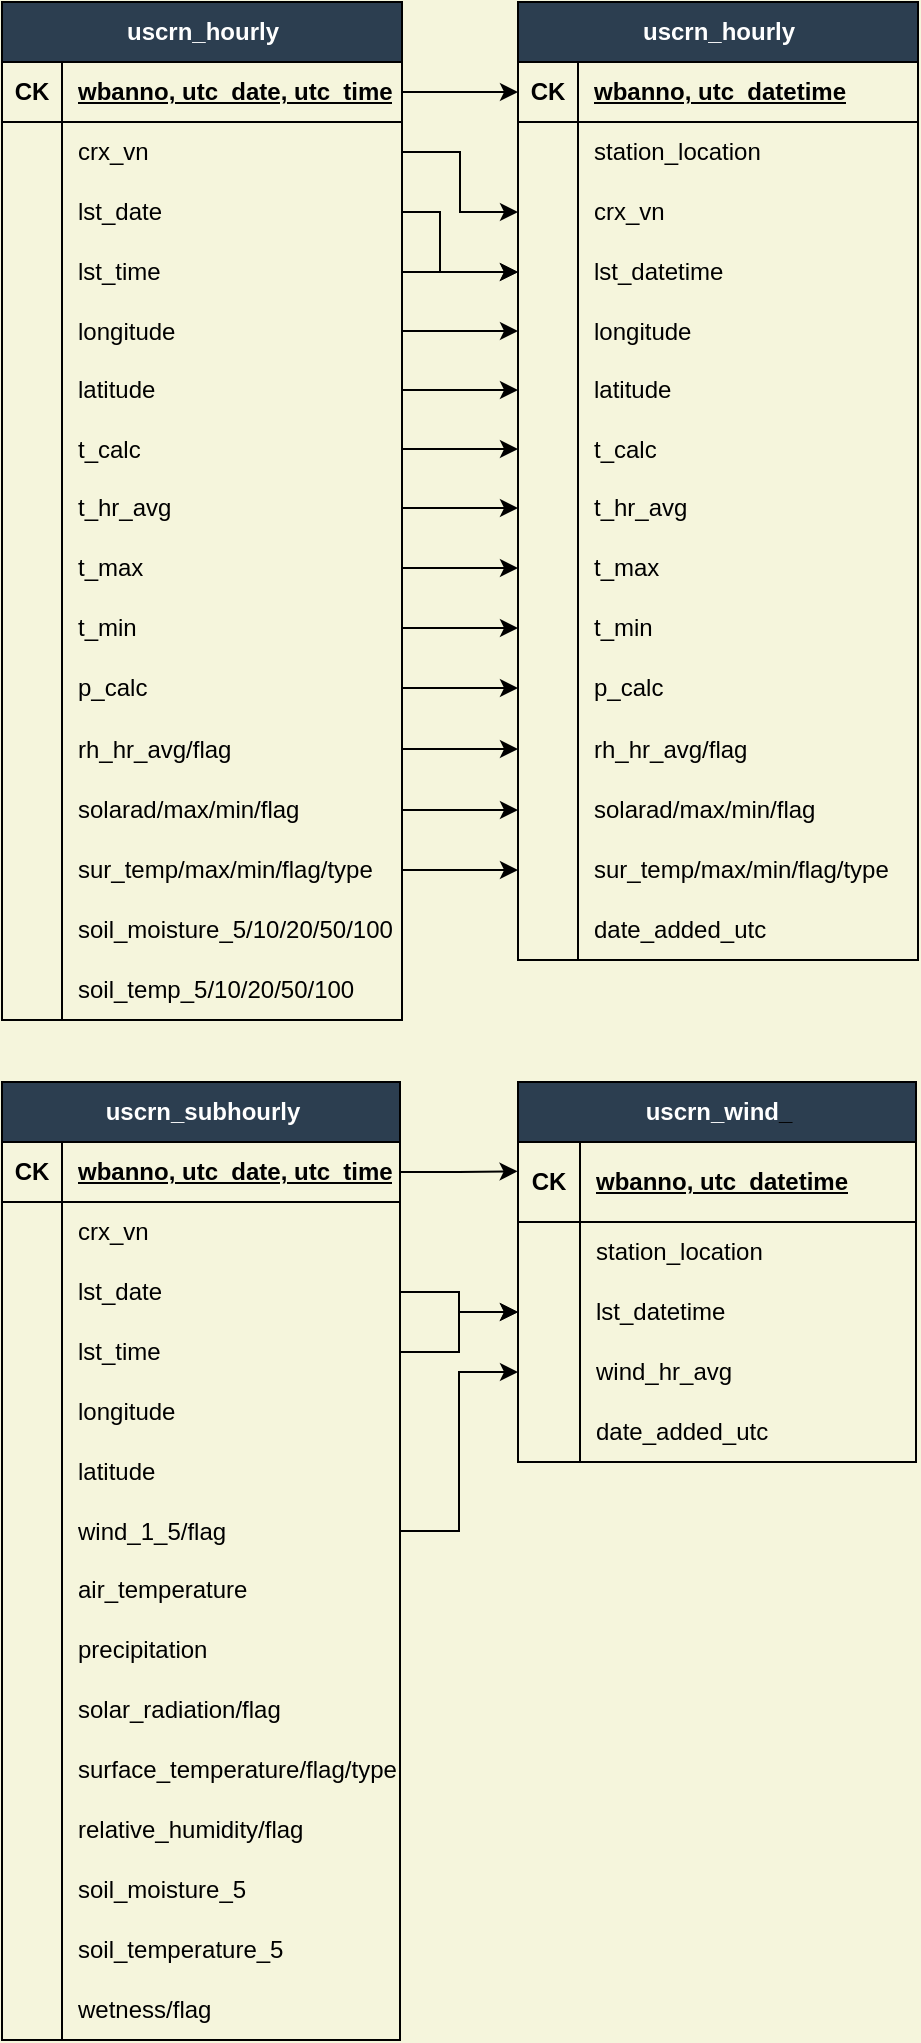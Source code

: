 <mxfile version="21.0.2" type="device"><diagram id="R2lEEEUBdFMjLlhIrx00" name="Page-1"><mxGraphModel dx="1128" dy="701" grid="1" gridSize="10" guides="1" tooltips="1" connect="1" arrows="1" fold="1" page="1" pageScale="1" pageWidth="1100" pageHeight="850" background="#f5f5dc" math="0" shadow="0" extFonts="Permanent Marker^https://fonts.googleapis.com/css?family=Permanent+Marker"><root><mxCell id="0"/><mxCell id="1" parent="0"/><mxCell id="__kaHYQm96mx7JJjUAg0-2" value="&lt;font color=&quot;#FFFFFF&quot;&gt;uscrn_hourly &lt;/font&gt;" style="shape=table;startSize=30;container=1;collapsible=1;childLayout=tableLayout;fixedRows=1;rowLines=0;fontStyle=1;align=center;resizeLast=1;html=1;fillColor=#2c3e50;" vertex="1" parent="1"><mxGeometry x="101" width="200.0" height="509.0" as="geometry"><mxRectangle x="101" width="120" height="30" as="alternateBounds"/></mxGeometry></mxCell><mxCell id="__kaHYQm96mx7JJjUAg0-3" value="" style="shape=tableRow;horizontal=0;startSize=0;swimlaneHead=0;swimlaneBody=0;fillColor=none;collapsible=0;dropTarget=0;points=[[0,0.5],[1,0.5]];portConstraint=eastwest;top=0;left=0;right=0;bottom=1;" vertex="1" parent="__kaHYQm96mx7JJjUAg0-2"><mxGeometry y="30" width="200.0" height="30" as="geometry"/></mxCell><mxCell id="__kaHYQm96mx7JJjUAg0-4" value="CK" style="shape=partialRectangle;connectable=0;fillColor=none;top=0;left=0;bottom=0;right=0;fontStyle=1;overflow=hidden;whiteSpace=wrap;html=1;" vertex="1" parent="__kaHYQm96mx7JJjUAg0-3"><mxGeometry width="30" height="30" as="geometry"><mxRectangle width="30" height="30" as="alternateBounds"/></mxGeometry></mxCell><mxCell id="__kaHYQm96mx7JJjUAg0-5" value="wbanno, utc_date, utc_time" style="shape=partialRectangle;connectable=0;fillColor=none;top=0;left=0;bottom=0;right=0;align=left;spacingLeft=6;fontStyle=5;overflow=hidden;whiteSpace=wrap;html=1;" vertex="1" parent="__kaHYQm96mx7JJjUAg0-3"><mxGeometry x="30" width="170.0" height="30" as="geometry"><mxRectangle width="170.0" height="30" as="alternateBounds"/></mxGeometry></mxCell><mxCell id="__kaHYQm96mx7JJjUAg0-21" style="shape=tableRow;horizontal=0;startSize=0;swimlaneHead=0;swimlaneBody=0;fillColor=none;collapsible=0;dropTarget=0;points=[[0,0.5],[1,0.5]];portConstraint=eastwest;top=0;left=0;right=0;bottom=0;" vertex="1" parent="__kaHYQm96mx7JJjUAg0-2"><mxGeometry y="60" width="200.0" height="30" as="geometry"/></mxCell><mxCell id="__kaHYQm96mx7JJjUAg0-22" value="" style="shape=partialRectangle;connectable=0;fillColor=none;top=0;left=0;bottom=0;right=0;editable=1;overflow=hidden;whiteSpace=wrap;html=1;" vertex="1" parent="__kaHYQm96mx7JJjUAg0-21"><mxGeometry width="30" height="30" as="geometry"><mxRectangle width="30" height="30" as="alternateBounds"/></mxGeometry></mxCell><mxCell id="__kaHYQm96mx7JJjUAg0-23" value="crx_vn" style="shape=partialRectangle;connectable=0;fillColor=none;top=0;left=0;bottom=0;right=0;align=left;spacingLeft=6;overflow=hidden;whiteSpace=wrap;html=1;" vertex="1" parent="__kaHYQm96mx7JJjUAg0-21"><mxGeometry x="30" width="170.0" height="30" as="geometry"><mxRectangle width="170.0" height="30" as="alternateBounds"/></mxGeometry></mxCell><mxCell id="__kaHYQm96mx7JJjUAg0-24" style="shape=tableRow;horizontal=0;startSize=0;swimlaneHead=0;swimlaneBody=0;fillColor=none;collapsible=0;dropTarget=0;points=[[0,0.5],[1,0.5]];portConstraint=eastwest;top=0;left=0;right=0;bottom=0;" vertex="1" parent="__kaHYQm96mx7JJjUAg0-2"><mxGeometry y="90" width="200.0" height="30" as="geometry"/></mxCell><mxCell id="__kaHYQm96mx7JJjUAg0-25" style="shape=partialRectangle;connectable=0;fillColor=none;top=0;left=0;bottom=0;right=0;editable=1;overflow=hidden;whiteSpace=wrap;html=1;" vertex="1" parent="__kaHYQm96mx7JJjUAg0-24"><mxGeometry width="30" height="30" as="geometry"><mxRectangle width="30" height="30" as="alternateBounds"/></mxGeometry></mxCell><mxCell id="__kaHYQm96mx7JJjUAg0-26" value="lst_date" style="shape=partialRectangle;connectable=0;fillColor=none;top=0;left=0;bottom=0;right=0;align=left;spacingLeft=6;overflow=hidden;whiteSpace=wrap;html=1;" vertex="1" parent="__kaHYQm96mx7JJjUAg0-24"><mxGeometry x="30" width="170.0" height="30" as="geometry"><mxRectangle width="170.0" height="30" as="alternateBounds"/></mxGeometry></mxCell><mxCell id="__kaHYQm96mx7JJjUAg0-27" style="shape=tableRow;horizontal=0;startSize=0;swimlaneHead=0;swimlaneBody=0;fillColor=none;collapsible=0;dropTarget=0;points=[[0,0.5],[1,0.5]];portConstraint=eastwest;top=0;left=0;right=0;bottom=0;" vertex="1" parent="__kaHYQm96mx7JJjUAg0-2"><mxGeometry y="120" width="200.0" height="30" as="geometry"/></mxCell><mxCell id="__kaHYQm96mx7JJjUAg0-28" value="" style="shape=partialRectangle;connectable=0;fillColor=none;top=0;left=0;bottom=0;right=0;editable=1;overflow=hidden;whiteSpace=wrap;html=1;" vertex="1" parent="__kaHYQm96mx7JJjUAg0-27"><mxGeometry width="30" height="30" as="geometry"><mxRectangle width="30" height="30" as="alternateBounds"/></mxGeometry></mxCell><mxCell id="__kaHYQm96mx7JJjUAg0-29" value="lst_time" style="shape=partialRectangle;connectable=0;fillColor=none;top=0;left=0;bottom=0;right=0;align=left;spacingLeft=6;overflow=hidden;whiteSpace=wrap;html=1;" vertex="1" parent="__kaHYQm96mx7JJjUAg0-27"><mxGeometry x="30" width="170.0" height="30" as="geometry"><mxRectangle width="170.0" height="30" as="alternateBounds"/></mxGeometry></mxCell><mxCell id="__kaHYQm96mx7JJjUAg0-30" style="shape=tableRow;horizontal=0;startSize=0;swimlaneHead=0;swimlaneBody=0;fillColor=none;collapsible=0;dropTarget=0;points=[[0,0.5],[1,0.5]];portConstraint=eastwest;top=0;left=0;right=0;bottom=0;" vertex="1" parent="__kaHYQm96mx7JJjUAg0-2"><mxGeometry y="150" width="200.0" height="29" as="geometry"/></mxCell><mxCell id="__kaHYQm96mx7JJjUAg0-31" style="shape=partialRectangle;connectable=0;fillColor=none;top=0;left=0;bottom=0;right=0;editable=1;overflow=hidden;whiteSpace=wrap;html=1;" vertex="1" parent="__kaHYQm96mx7JJjUAg0-30"><mxGeometry width="30" height="29" as="geometry"><mxRectangle width="30" height="29" as="alternateBounds"/></mxGeometry></mxCell><mxCell id="__kaHYQm96mx7JJjUAg0-32" value="&lt;div&gt;longitude&lt;/div&gt;" style="shape=partialRectangle;connectable=0;fillColor=none;top=0;left=0;bottom=0;right=0;align=left;spacingLeft=6;overflow=hidden;whiteSpace=wrap;html=1;" vertex="1" parent="__kaHYQm96mx7JJjUAg0-30"><mxGeometry x="30" width="170.0" height="29" as="geometry"><mxRectangle width="170.0" height="29" as="alternateBounds"/></mxGeometry></mxCell><mxCell id="__kaHYQm96mx7JJjUAg0-33" style="shape=tableRow;horizontal=0;startSize=0;swimlaneHead=0;swimlaneBody=0;fillColor=none;collapsible=0;dropTarget=0;points=[[0,0.5],[1,0.5]];portConstraint=eastwest;top=0;left=0;right=0;bottom=0;" vertex="1" parent="__kaHYQm96mx7JJjUAg0-2"><mxGeometry y="179" width="200.0" height="30" as="geometry"/></mxCell><mxCell id="__kaHYQm96mx7JJjUAg0-34" style="shape=partialRectangle;connectable=0;fillColor=none;top=0;left=0;bottom=0;right=0;editable=1;overflow=hidden;whiteSpace=wrap;html=1;" vertex="1" parent="__kaHYQm96mx7JJjUAg0-33"><mxGeometry width="30" height="30" as="geometry"><mxRectangle width="30" height="30" as="alternateBounds"/></mxGeometry></mxCell><mxCell id="__kaHYQm96mx7JJjUAg0-35" value="latitude" style="shape=partialRectangle;connectable=0;fillColor=none;top=0;left=0;bottom=0;right=0;align=left;spacingLeft=6;overflow=hidden;whiteSpace=wrap;html=1;" vertex="1" parent="__kaHYQm96mx7JJjUAg0-33"><mxGeometry x="30" width="170.0" height="30" as="geometry"><mxRectangle width="170.0" height="30" as="alternateBounds"/></mxGeometry></mxCell><mxCell id="__kaHYQm96mx7JJjUAg0-36" style="shape=tableRow;horizontal=0;startSize=0;swimlaneHead=0;swimlaneBody=0;fillColor=none;collapsible=0;dropTarget=0;points=[[0,0.5],[1,0.5]];portConstraint=eastwest;top=0;left=0;right=0;bottom=0;" vertex="1" parent="__kaHYQm96mx7JJjUAg0-2"><mxGeometry y="209" width="200.0" height="29" as="geometry"/></mxCell><mxCell id="__kaHYQm96mx7JJjUAg0-37" style="shape=partialRectangle;connectable=0;fillColor=none;top=0;left=0;bottom=0;right=0;editable=1;overflow=hidden;whiteSpace=wrap;html=1;" vertex="1" parent="__kaHYQm96mx7JJjUAg0-36"><mxGeometry width="30" height="29" as="geometry"><mxRectangle width="30" height="29" as="alternateBounds"/></mxGeometry></mxCell><mxCell id="__kaHYQm96mx7JJjUAg0-38" value="t_calc" style="shape=partialRectangle;connectable=0;fillColor=none;top=0;left=0;bottom=0;right=0;align=left;spacingLeft=6;overflow=hidden;whiteSpace=wrap;html=1;" vertex="1" parent="__kaHYQm96mx7JJjUAg0-36"><mxGeometry x="30" width="170.0" height="29" as="geometry"><mxRectangle width="170.0" height="29" as="alternateBounds"/></mxGeometry></mxCell><mxCell id="__kaHYQm96mx7JJjUAg0-39" style="shape=tableRow;horizontal=0;startSize=0;swimlaneHead=0;swimlaneBody=0;fillColor=none;collapsible=0;dropTarget=0;points=[[0,0.5],[1,0.5]];portConstraint=eastwest;top=0;left=0;right=0;bottom=0;" vertex="1" parent="__kaHYQm96mx7JJjUAg0-2"><mxGeometry y="238" width="200.0" height="30" as="geometry"/></mxCell><mxCell id="__kaHYQm96mx7JJjUAg0-40" style="shape=partialRectangle;connectable=0;fillColor=none;top=0;left=0;bottom=0;right=0;editable=1;overflow=hidden;whiteSpace=wrap;html=1;" vertex="1" parent="__kaHYQm96mx7JJjUAg0-39"><mxGeometry width="30" height="30" as="geometry"><mxRectangle width="30" height="30" as="alternateBounds"/></mxGeometry></mxCell><mxCell id="__kaHYQm96mx7JJjUAg0-41" value="t_hr_avg" style="shape=partialRectangle;connectable=0;fillColor=none;top=0;left=0;bottom=0;right=0;align=left;spacingLeft=6;overflow=hidden;whiteSpace=wrap;html=1;" vertex="1" parent="__kaHYQm96mx7JJjUAg0-39"><mxGeometry x="30" width="170.0" height="30" as="geometry"><mxRectangle width="170.0" height="30" as="alternateBounds"/></mxGeometry></mxCell><mxCell id="__kaHYQm96mx7JJjUAg0-42" style="shape=tableRow;horizontal=0;startSize=0;swimlaneHead=0;swimlaneBody=0;fillColor=none;collapsible=0;dropTarget=0;points=[[0,0.5],[1,0.5]];portConstraint=eastwest;top=0;left=0;right=0;bottom=0;" vertex="1" parent="__kaHYQm96mx7JJjUAg0-2"><mxGeometry y="268" width="200.0" height="30" as="geometry"/></mxCell><mxCell id="__kaHYQm96mx7JJjUAg0-43" style="shape=partialRectangle;connectable=0;fillColor=none;top=0;left=0;bottom=0;right=0;editable=1;overflow=hidden;whiteSpace=wrap;html=1;" vertex="1" parent="__kaHYQm96mx7JJjUAg0-42"><mxGeometry width="30" height="30" as="geometry"><mxRectangle width="30" height="30" as="alternateBounds"/></mxGeometry></mxCell><mxCell id="__kaHYQm96mx7JJjUAg0-44" value="t_max" style="shape=partialRectangle;connectable=0;fillColor=none;top=0;left=0;bottom=0;right=0;align=left;spacingLeft=6;overflow=hidden;whiteSpace=wrap;html=1;" vertex="1" parent="__kaHYQm96mx7JJjUAg0-42"><mxGeometry x="30" width="170.0" height="30" as="geometry"><mxRectangle width="170.0" height="30" as="alternateBounds"/></mxGeometry></mxCell><mxCell id="__kaHYQm96mx7JJjUAg0-45" style="shape=tableRow;horizontal=0;startSize=0;swimlaneHead=0;swimlaneBody=0;fillColor=none;collapsible=0;dropTarget=0;points=[[0,0.5],[1,0.5]];portConstraint=eastwest;top=0;left=0;right=0;bottom=0;" vertex="1" parent="__kaHYQm96mx7JJjUAg0-2"><mxGeometry y="298" width="200.0" height="30" as="geometry"/></mxCell><mxCell id="__kaHYQm96mx7JJjUAg0-46" style="shape=partialRectangle;connectable=0;fillColor=none;top=0;left=0;bottom=0;right=0;editable=1;overflow=hidden;whiteSpace=wrap;html=1;" vertex="1" parent="__kaHYQm96mx7JJjUAg0-45"><mxGeometry width="30" height="30" as="geometry"><mxRectangle width="30" height="30" as="alternateBounds"/></mxGeometry></mxCell><mxCell id="__kaHYQm96mx7JJjUAg0-47" value="t_min" style="shape=partialRectangle;connectable=0;fillColor=none;top=0;left=0;bottom=0;right=0;align=left;spacingLeft=6;overflow=hidden;whiteSpace=wrap;html=1;" vertex="1" parent="__kaHYQm96mx7JJjUAg0-45"><mxGeometry x="30" width="170.0" height="30" as="geometry"><mxRectangle width="170.0" height="30" as="alternateBounds"/></mxGeometry></mxCell><mxCell id="__kaHYQm96mx7JJjUAg0-48" style="shape=tableRow;horizontal=0;startSize=0;swimlaneHead=0;swimlaneBody=0;fillColor=none;collapsible=0;dropTarget=0;points=[[0,0.5],[1,0.5]];portConstraint=eastwest;top=0;left=0;right=0;bottom=0;" vertex="1" parent="__kaHYQm96mx7JJjUAg0-2"><mxGeometry y="328" width="200.0" height="30" as="geometry"/></mxCell><mxCell id="__kaHYQm96mx7JJjUAg0-49" style="shape=partialRectangle;connectable=0;fillColor=none;top=0;left=0;bottom=0;right=0;editable=1;overflow=hidden;whiteSpace=wrap;html=1;" vertex="1" parent="__kaHYQm96mx7JJjUAg0-48"><mxGeometry width="30" height="30" as="geometry"><mxRectangle width="30" height="30" as="alternateBounds"/></mxGeometry></mxCell><mxCell id="__kaHYQm96mx7JJjUAg0-50" value="p_calc" style="shape=partialRectangle;connectable=0;fillColor=none;top=0;left=0;bottom=0;right=0;align=left;spacingLeft=6;overflow=hidden;whiteSpace=wrap;html=1;" vertex="1" parent="__kaHYQm96mx7JJjUAg0-48"><mxGeometry x="30" width="170.0" height="30" as="geometry"><mxRectangle width="170.0" height="30" as="alternateBounds"/></mxGeometry></mxCell><mxCell id="__kaHYQm96mx7JJjUAg0-87" style="shape=tableRow;horizontal=0;startSize=0;swimlaneHead=0;swimlaneBody=0;fillColor=none;collapsible=0;dropTarget=0;points=[[0,0.5],[1,0.5]];portConstraint=eastwest;top=0;left=0;right=0;bottom=0;" vertex="1" parent="__kaHYQm96mx7JJjUAg0-2"><mxGeometry y="358" width="200.0" height="31" as="geometry"/></mxCell><mxCell id="__kaHYQm96mx7JJjUAg0-88" style="shape=partialRectangle;connectable=0;fillColor=none;top=0;left=0;bottom=0;right=0;editable=1;overflow=hidden;whiteSpace=wrap;html=1;" vertex="1" parent="__kaHYQm96mx7JJjUAg0-87"><mxGeometry width="30" height="31" as="geometry"><mxRectangle width="30" height="31" as="alternateBounds"/></mxGeometry></mxCell><mxCell id="__kaHYQm96mx7JJjUAg0-89" value="rh_hr_avg/flag" style="shape=partialRectangle;connectable=0;fillColor=none;top=0;left=0;bottom=0;right=0;align=left;spacingLeft=6;overflow=hidden;whiteSpace=wrap;html=1;" vertex="1" parent="__kaHYQm96mx7JJjUAg0-87"><mxGeometry x="30" width="170.0" height="31" as="geometry"><mxRectangle width="170.0" height="31" as="alternateBounds"/></mxGeometry></mxCell><mxCell id="__kaHYQm96mx7JJjUAg0-51" style="shape=tableRow;horizontal=0;startSize=0;swimlaneHead=0;swimlaneBody=0;fillColor=none;collapsible=0;dropTarget=0;points=[[0,0.5],[1,0.5]];portConstraint=eastwest;top=0;left=0;right=0;bottom=0;" vertex="1" parent="__kaHYQm96mx7JJjUAg0-2"><mxGeometry y="389" width="200.0" height="30" as="geometry"/></mxCell><mxCell id="__kaHYQm96mx7JJjUAg0-52" style="shape=partialRectangle;connectable=0;fillColor=none;top=0;left=0;bottom=0;right=0;editable=1;overflow=hidden;whiteSpace=wrap;html=1;" vertex="1" parent="__kaHYQm96mx7JJjUAg0-51"><mxGeometry width="30" height="30" as="geometry"><mxRectangle width="30" height="30" as="alternateBounds"/></mxGeometry></mxCell><mxCell id="__kaHYQm96mx7JJjUAg0-53" value="solarad/max/min/flag" style="shape=partialRectangle;connectable=0;fillColor=none;top=0;left=0;bottom=0;right=0;align=left;spacingLeft=6;overflow=hidden;whiteSpace=wrap;html=1;" vertex="1" parent="__kaHYQm96mx7JJjUAg0-51"><mxGeometry x="30" width="170.0" height="30" as="geometry"><mxRectangle width="170.0" height="30" as="alternateBounds"/></mxGeometry></mxCell><mxCell id="__kaHYQm96mx7JJjUAg0-75" style="shape=tableRow;horizontal=0;startSize=0;swimlaneHead=0;swimlaneBody=0;fillColor=none;collapsible=0;dropTarget=0;points=[[0,0.5],[1,0.5]];portConstraint=eastwest;top=0;left=0;right=0;bottom=0;" vertex="1" parent="__kaHYQm96mx7JJjUAg0-2"><mxGeometry y="419" width="200.0" height="30" as="geometry"/></mxCell><mxCell id="__kaHYQm96mx7JJjUAg0-76" style="shape=partialRectangle;connectable=0;fillColor=none;top=0;left=0;bottom=0;right=0;editable=1;overflow=hidden;whiteSpace=wrap;html=1;" vertex="1" parent="__kaHYQm96mx7JJjUAg0-75"><mxGeometry width="30" height="30" as="geometry"><mxRectangle width="30" height="30" as="alternateBounds"/></mxGeometry></mxCell><mxCell id="__kaHYQm96mx7JJjUAg0-77" value="sur_temp/max/min/flag/type" style="shape=partialRectangle;connectable=0;fillColor=none;top=0;left=0;bottom=0;right=0;align=left;spacingLeft=6;overflow=hidden;whiteSpace=wrap;html=1;" vertex="1" parent="__kaHYQm96mx7JJjUAg0-75"><mxGeometry x="30" width="170.0" height="30" as="geometry"><mxRectangle width="170.0" height="30" as="alternateBounds"/></mxGeometry></mxCell><mxCell id="__kaHYQm96mx7JJjUAg0-69" style="shape=tableRow;horizontal=0;startSize=0;swimlaneHead=0;swimlaneBody=0;fillColor=none;collapsible=0;dropTarget=0;points=[[0,0.5],[1,0.5]];portConstraint=eastwest;top=0;left=0;right=0;bottom=0;" vertex="1" parent="__kaHYQm96mx7JJjUAg0-2"><mxGeometry y="449" width="200.0" height="30" as="geometry"/></mxCell><mxCell id="__kaHYQm96mx7JJjUAg0-70" style="shape=partialRectangle;connectable=0;fillColor=none;top=0;left=0;bottom=0;right=0;editable=1;overflow=hidden;whiteSpace=wrap;html=1;" vertex="1" parent="__kaHYQm96mx7JJjUAg0-69"><mxGeometry width="30" height="30" as="geometry"><mxRectangle width="30" height="30" as="alternateBounds"/></mxGeometry></mxCell><mxCell id="__kaHYQm96mx7JJjUAg0-71" value="soil_moisture_5/10/20/50/100" style="shape=partialRectangle;connectable=0;fillColor=none;top=0;left=0;bottom=0;right=0;align=left;spacingLeft=6;overflow=hidden;whiteSpace=wrap;html=1;" vertex="1" parent="__kaHYQm96mx7JJjUAg0-69"><mxGeometry x="30" width="170.0" height="30" as="geometry"><mxRectangle width="170.0" height="30" as="alternateBounds"/></mxGeometry></mxCell><mxCell id="__kaHYQm96mx7JJjUAg0-60" style="shape=tableRow;horizontal=0;startSize=0;swimlaneHead=0;swimlaneBody=0;fillColor=none;collapsible=0;dropTarget=0;points=[[0,0.5],[1,0.5]];portConstraint=eastwest;top=0;left=0;right=0;bottom=0;" vertex="1" parent="__kaHYQm96mx7JJjUAg0-2"><mxGeometry y="479" width="200.0" height="30" as="geometry"/></mxCell><mxCell id="__kaHYQm96mx7JJjUAg0-61" style="shape=partialRectangle;connectable=0;fillColor=none;top=0;left=0;bottom=0;right=0;editable=1;overflow=hidden;whiteSpace=wrap;html=1;" vertex="1" parent="__kaHYQm96mx7JJjUAg0-60"><mxGeometry width="30" height="30" as="geometry"><mxRectangle width="30" height="30" as="alternateBounds"/></mxGeometry></mxCell><mxCell id="__kaHYQm96mx7JJjUAg0-62" value="soil_temp_5/10/20/50/100" style="shape=partialRectangle;connectable=0;fillColor=none;top=0;left=0;bottom=0;right=0;align=left;spacingLeft=6;overflow=hidden;whiteSpace=wrap;html=1;" vertex="1" parent="__kaHYQm96mx7JJjUAg0-60"><mxGeometry x="30" width="170.0" height="30" as="geometry"><mxRectangle width="170.0" height="30" as="alternateBounds"/></mxGeometry></mxCell><mxCell id="__kaHYQm96mx7JJjUAg0-91" value="&lt;font color=&quot;#FFFFFF&quot;&gt;uscrn_subhourly&lt;/font&gt; " style="shape=table;startSize=30;container=1;collapsible=1;childLayout=tableLayout;fixedRows=1;rowLines=0;fontStyle=1;align=center;resizeLast=1;html=1;fillColor=#2c3e50;" vertex="1" parent="1"><mxGeometry x="101" y="540" width="199.0" height="479.0" as="geometry"/></mxCell><mxCell id="__kaHYQm96mx7JJjUAg0-92" value="" style="shape=tableRow;horizontal=0;startSize=0;swimlaneHead=0;swimlaneBody=0;fillColor=none;collapsible=0;dropTarget=0;points=[[0,0.5],[1,0.5]];portConstraint=eastwest;top=0;left=0;right=0;bottom=1;" vertex="1" parent="__kaHYQm96mx7JJjUAg0-91"><mxGeometry y="30" width="199.0" height="30" as="geometry"/></mxCell><mxCell id="__kaHYQm96mx7JJjUAg0-93" value="CK" style="shape=partialRectangle;connectable=0;fillColor=none;top=0;left=0;bottom=0;right=0;fontStyle=1;overflow=hidden;whiteSpace=wrap;html=1;" vertex="1" parent="__kaHYQm96mx7JJjUAg0-92"><mxGeometry width="30" height="30" as="geometry"><mxRectangle width="30" height="30" as="alternateBounds"/></mxGeometry></mxCell><mxCell id="__kaHYQm96mx7JJjUAg0-94" value="wbanno, utc_date, utc_time" style="shape=partialRectangle;connectable=0;fillColor=none;top=0;left=0;bottom=0;right=0;align=left;spacingLeft=6;fontStyle=5;overflow=hidden;whiteSpace=wrap;html=1;" vertex="1" parent="__kaHYQm96mx7JJjUAg0-92"><mxGeometry x="30" width="169.0" height="30" as="geometry"><mxRectangle width="169.0" height="30" as="alternateBounds"/></mxGeometry></mxCell><mxCell id="__kaHYQm96mx7JJjUAg0-284" style="shape=tableRow;horizontal=0;startSize=0;swimlaneHead=0;swimlaneBody=0;fillColor=none;collapsible=0;dropTarget=0;points=[[0,0.5],[1,0.5]];portConstraint=eastwest;top=0;left=0;right=0;bottom=0;" vertex="1" parent="__kaHYQm96mx7JJjUAg0-91"><mxGeometry y="60" width="199.0" height="30" as="geometry"/></mxCell><mxCell id="__kaHYQm96mx7JJjUAg0-285" style="shape=partialRectangle;connectable=0;fillColor=none;top=0;left=0;bottom=0;right=0;editable=1;overflow=hidden;whiteSpace=wrap;html=1;" vertex="1" parent="__kaHYQm96mx7JJjUAg0-284"><mxGeometry width="30" height="30" as="geometry"><mxRectangle width="30" height="30" as="alternateBounds"/></mxGeometry></mxCell><mxCell id="__kaHYQm96mx7JJjUAg0-286" value="crx_vn" style="shape=partialRectangle;connectable=0;fillColor=none;top=0;left=0;bottom=0;right=0;align=left;spacingLeft=6;overflow=hidden;whiteSpace=wrap;html=1;" vertex="1" parent="__kaHYQm96mx7JJjUAg0-284"><mxGeometry x="30" width="169.0" height="30" as="geometry"><mxRectangle width="169.0" height="30" as="alternateBounds"/></mxGeometry></mxCell><mxCell id="__kaHYQm96mx7JJjUAg0-95" style="shape=tableRow;horizontal=0;startSize=0;swimlaneHead=0;swimlaneBody=0;fillColor=none;collapsible=0;dropTarget=0;points=[[0,0.5],[1,0.5]];portConstraint=eastwest;top=0;left=0;right=0;bottom=0;" vertex="1" parent="__kaHYQm96mx7JJjUAg0-91"><mxGeometry y="90" width="199.0" height="30" as="geometry"/></mxCell><mxCell id="__kaHYQm96mx7JJjUAg0-96" style="shape=partialRectangle;connectable=0;fillColor=none;top=0;left=0;bottom=0;right=0;editable=1;overflow=hidden;whiteSpace=wrap;html=1;" vertex="1" parent="__kaHYQm96mx7JJjUAg0-95"><mxGeometry width="30" height="30" as="geometry"><mxRectangle width="30" height="30" as="alternateBounds"/></mxGeometry></mxCell><mxCell id="__kaHYQm96mx7JJjUAg0-97" value="&lt;div&gt;lst_date&lt;/div&gt;" style="shape=partialRectangle;connectable=0;fillColor=none;top=0;left=0;bottom=0;right=0;align=left;spacingLeft=6;overflow=hidden;whiteSpace=wrap;html=1;" vertex="1" parent="__kaHYQm96mx7JJjUAg0-95"><mxGeometry x="30" width="169.0" height="30" as="geometry"><mxRectangle width="169.0" height="30" as="alternateBounds"/></mxGeometry></mxCell><mxCell id="__kaHYQm96mx7JJjUAg0-98" style="shape=tableRow;horizontal=0;startSize=0;swimlaneHead=0;swimlaneBody=0;fillColor=none;collapsible=0;dropTarget=0;points=[[0,0.5],[1,0.5]];portConstraint=eastwest;top=0;left=0;right=0;bottom=0;" vertex="1" parent="__kaHYQm96mx7JJjUAg0-91"><mxGeometry y="120" width="199.0" height="30" as="geometry"/></mxCell><mxCell id="__kaHYQm96mx7JJjUAg0-99" style="shape=partialRectangle;connectable=0;fillColor=none;top=0;left=0;bottom=0;right=0;editable=1;overflow=hidden;whiteSpace=wrap;html=1;" vertex="1" parent="__kaHYQm96mx7JJjUAg0-98"><mxGeometry width="30" height="30" as="geometry"><mxRectangle width="30" height="30" as="alternateBounds"/></mxGeometry></mxCell><mxCell id="__kaHYQm96mx7JJjUAg0-100" value="lst_time" style="shape=partialRectangle;connectable=0;fillColor=none;top=0;left=0;bottom=0;right=0;align=left;spacingLeft=6;overflow=hidden;whiteSpace=wrap;html=1;" vertex="1" parent="__kaHYQm96mx7JJjUAg0-98"><mxGeometry x="30" width="169.0" height="30" as="geometry"><mxRectangle width="169.0" height="30" as="alternateBounds"/></mxGeometry></mxCell><mxCell id="__kaHYQm96mx7JJjUAg0-104" style="shape=tableRow;horizontal=0;startSize=0;swimlaneHead=0;swimlaneBody=0;fillColor=none;collapsible=0;dropTarget=0;points=[[0,0.5],[1,0.5]];portConstraint=eastwest;top=0;left=0;right=0;bottom=0;" vertex="1" parent="__kaHYQm96mx7JJjUAg0-91"><mxGeometry y="150" width="199.0" height="30" as="geometry"/></mxCell><mxCell id="__kaHYQm96mx7JJjUAg0-105" style="shape=partialRectangle;connectable=0;fillColor=none;top=0;left=0;bottom=0;right=0;editable=1;overflow=hidden;whiteSpace=wrap;html=1;" vertex="1" parent="__kaHYQm96mx7JJjUAg0-104"><mxGeometry width="30" height="30" as="geometry"><mxRectangle width="30" height="30" as="alternateBounds"/></mxGeometry></mxCell><mxCell id="__kaHYQm96mx7JJjUAg0-106" value="&lt;div&gt;longitude&lt;/div&gt;" style="shape=partialRectangle;connectable=0;fillColor=none;top=0;left=0;bottom=0;right=0;align=left;spacingLeft=6;overflow=hidden;whiteSpace=wrap;html=1;" vertex="1" parent="__kaHYQm96mx7JJjUAg0-104"><mxGeometry x="30" width="169.0" height="30" as="geometry"><mxRectangle width="169.0" height="30" as="alternateBounds"/></mxGeometry></mxCell><mxCell id="__kaHYQm96mx7JJjUAg0-107" style="shape=tableRow;horizontal=0;startSize=0;swimlaneHead=0;swimlaneBody=0;fillColor=none;collapsible=0;dropTarget=0;points=[[0,0.5],[1,0.5]];portConstraint=eastwest;top=0;left=0;right=0;bottom=0;" vertex="1" parent="__kaHYQm96mx7JJjUAg0-91"><mxGeometry y="180" width="199.0" height="30" as="geometry"/></mxCell><mxCell id="__kaHYQm96mx7JJjUAg0-108" style="shape=partialRectangle;connectable=0;fillColor=none;top=0;left=0;bottom=0;right=0;editable=1;overflow=hidden;whiteSpace=wrap;html=1;" vertex="1" parent="__kaHYQm96mx7JJjUAg0-107"><mxGeometry width="30" height="30" as="geometry"><mxRectangle width="30" height="30" as="alternateBounds"/></mxGeometry></mxCell><mxCell id="__kaHYQm96mx7JJjUAg0-109" value="latitude" style="shape=partialRectangle;connectable=0;fillColor=none;top=0;left=0;bottom=0;right=0;align=left;spacingLeft=6;overflow=hidden;whiteSpace=wrap;html=1;" vertex="1" parent="__kaHYQm96mx7JJjUAg0-107"><mxGeometry x="30" width="169.0" height="30" as="geometry"><mxRectangle width="169.0" height="30" as="alternateBounds"/></mxGeometry></mxCell><mxCell id="__kaHYQm96mx7JJjUAg0-290" style="shape=tableRow;horizontal=0;startSize=0;swimlaneHead=0;swimlaneBody=0;fillColor=none;collapsible=0;dropTarget=0;points=[[0,0.5],[1,0.5]];portConstraint=eastwest;top=0;left=0;right=0;bottom=0;" vertex="1" parent="__kaHYQm96mx7JJjUAg0-91"><mxGeometry y="210" width="199.0" height="29" as="geometry"/></mxCell><mxCell id="__kaHYQm96mx7JJjUAg0-291" style="shape=partialRectangle;connectable=0;fillColor=none;top=0;left=0;bottom=0;right=0;editable=1;overflow=hidden;whiteSpace=wrap;html=1;" vertex="1" parent="__kaHYQm96mx7JJjUAg0-290"><mxGeometry width="30" height="29" as="geometry"><mxRectangle width="30" height="29" as="alternateBounds"/></mxGeometry></mxCell><mxCell id="__kaHYQm96mx7JJjUAg0-292" value="wind_1_5/flag" style="shape=partialRectangle;connectable=0;fillColor=none;top=0;left=0;bottom=0;right=0;align=left;spacingLeft=6;overflow=hidden;whiteSpace=wrap;html=1;" vertex="1" parent="__kaHYQm96mx7JJjUAg0-290"><mxGeometry x="30" width="169.0" height="29" as="geometry"><mxRectangle width="169.0" height="29" as="alternateBounds"/></mxGeometry></mxCell><mxCell id="__kaHYQm96mx7JJjUAg0-110" style="shape=tableRow;horizontal=0;startSize=0;swimlaneHead=0;swimlaneBody=0;fillColor=none;collapsible=0;dropTarget=0;points=[[0,0.5],[1,0.5]];portConstraint=eastwest;top=0;left=0;right=0;bottom=0;" vertex="1" parent="__kaHYQm96mx7JJjUAg0-91"><mxGeometry y="239" width="199.0" height="29" as="geometry"/></mxCell><mxCell id="__kaHYQm96mx7JJjUAg0-111" style="shape=partialRectangle;connectable=0;fillColor=none;top=0;left=0;bottom=0;right=0;editable=1;overflow=hidden;whiteSpace=wrap;html=1;" vertex="1" parent="__kaHYQm96mx7JJjUAg0-110"><mxGeometry width="30" height="29" as="geometry"><mxRectangle width="30" height="29" as="alternateBounds"/></mxGeometry></mxCell><mxCell id="__kaHYQm96mx7JJjUAg0-112" value="air_temperature" style="shape=partialRectangle;connectable=0;fillColor=none;top=0;left=0;bottom=0;right=0;align=left;spacingLeft=6;overflow=hidden;whiteSpace=wrap;html=1;" vertex="1" parent="__kaHYQm96mx7JJjUAg0-110"><mxGeometry x="30" width="169.0" height="29" as="geometry"><mxRectangle width="169.0" height="29" as="alternateBounds"/></mxGeometry></mxCell><mxCell id="__kaHYQm96mx7JJjUAg0-113" style="shape=tableRow;horizontal=0;startSize=0;swimlaneHead=0;swimlaneBody=0;fillColor=none;collapsible=0;dropTarget=0;points=[[0,0.5],[1,0.5]];portConstraint=eastwest;top=0;left=0;right=0;bottom=0;" vertex="1" parent="__kaHYQm96mx7JJjUAg0-91"><mxGeometry y="268" width="199.0" height="31" as="geometry"/></mxCell><mxCell id="__kaHYQm96mx7JJjUAg0-114" style="shape=partialRectangle;connectable=0;fillColor=none;top=0;left=0;bottom=0;right=0;editable=1;overflow=hidden;whiteSpace=wrap;html=1;" vertex="1" parent="__kaHYQm96mx7JJjUAg0-113"><mxGeometry width="30" height="31" as="geometry"><mxRectangle width="30" height="31" as="alternateBounds"/></mxGeometry></mxCell><mxCell id="__kaHYQm96mx7JJjUAg0-115" value="precipitation" style="shape=partialRectangle;connectable=0;fillColor=none;top=0;left=0;bottom=0;right=0;align=left;spacingLeft=6;overflow=hidden;whiteSpace=wrap;html=1;" vertex="1" parent="__kaHYQm96mx7JJjUAg0-113"><mxGeometry x="30" width="169.0" height="31" as="geometry"><mxRectangle width="169.0" height="31" as="alternateBounds"/></mxGeometry></mxCell><mxCell id="__kaHYQm96mx7JJjUAg0-116" style="shape=tableRow;horizontal=0;startSize=0;swimlaneHead=0;swimlaneBody=0;fillColor=none;collapsible=0;dropTarget=0;points=[[0,0.5],[1,0.5]];portConstraint=eastwest;top=0;left=0;right=0;bottom=0;" vertex="1" parent="__kaHYQm96mx7JJjUAg0-91"><mxGeometry y="299" width="199.0" height="30" as="geometry"/></mxCell><mxCell id="__kaHYQm96mx7JJjUAg0-117" style="shape=partialRectangle;connectable=0;fillColor=none;top=0;left=0;bottom=0;right=0;editable=1;overflow=hidden;whiteSpace=wrap;html=1;" vertex="1" parent="__kaHYQm96mx7JJjUAg0-116"><mxGeometry width="30" height="30" as="geometry"><mxRectangle width="30" height="30" as="alternateBounds"/></mxGeometry></mxCell><mxCell id="__kaHYQm96mx7JJjUAg0-118" value="solar_radiation/flag" style="shape=partialRectangle;connectable=0;fillColor=none;top=0;left=0;bottom=0;right=0;align=left;spacingLeft=6;overflow=hidden;whiteSpace=wrap;html=1;" vertex="1" parent="__kaHYQm96mx7JJjUAg0-116"><mxGeometry x="30" width="169.0" height="30" as="geometry"><mxRectangle width="169.0" height="30" as="alternateBounds"/></mxGeometry></mxCell><mxCell id="__kaHYQm96mx7JJjUAg0-119" style="shape=tableRow;horizontal=0;startSize=0;swimlaneHead=0;swimlaneBody=0;fillColor=none;collapsible=0;dropTarget=0;points=[[0,0.5],[1,0.5]];portConstraint=eastwest;top=0;left=0;right=0;bottom=0;" vertex="1" parent="__kaHYQm96mx7JJjUAg0-91"><mxGeometry y="329" width="199.0" height="30" as="geometry"/></mxCell><mxCell id="__kaHYQm96mx7JJjUAg0-120" style="shape=partialRectangle;connectable=0;fillColor=none;top=0;left=0;bottom=0;right=0;editable=1;overflow=hidden;whiteSpace=wrap;html=1;" vertex="1" parent="__kaHYQm96mx7JJjUAg0-119"><mxGeometry width="30" height="30" as="geometry"><mxRectangle width="30" height="30" as="alternateBounds"/></mxGeometry></mxCell><mxCell id="__kaHYQm96mx7JJjUAg0-121" value="surface_temperature/flag/type" style="shape=partialRectangle;connectable=0;fillColor=none;top=0;left=0;bottom=0;right=0;align=left;spacingLeft=6;overflow=hidden;whiteSpace=wrap;html=1;" vertex="1" parent="__kaHYQm96mx7JJjUAg0-119"><mxGeometry x="30" width="169.0" height="30" as="geometry"><mxRectangle width="169.0" height="30" as="alternateBounds"/></mxGeometry></mxCell><mxCell id="__kaHYQm96mx7JJjUAg0-122" style="shape=tableRow;horizontal=0;startSize=0;swimlaneHead=0;swimlaneBody=0;fillColor=none;collapsible=0;dropTarget=0;points=[[0,0.5],[1,0.5]];portConstraint=eastwest;top=0;left=0;right=0;bottom=0;" vertex="1" parent="__kaHYQm96mx7JJjUAg0-91"><mxGeometry y="359" width="199.0" height="30" as="geometry"/></mxCell><mxCell id="__kaHYQm96mx7JJjUAg0-123" style="shape=partialRectangle;connectable=0;fillColor=none;top=0;left=0;bottom=0;right=0;editable=1;overflow=hidden;whiteSpace=wrap;html=1;" vertex="1" parent="__kaHYQm96mx7JJjUAg0-122"><mxGeometry width="30" height="30" as="geometry"><mxRectangle width="30" height="30" as="alternateBounds"/></mxGeometry></mxCell><mxCell id="__kaHYQm96mx7JJjUAg0-124" value="relative_humidity/flag" style="shape=partialRectangle;connectable=0;fillColor=none;top=0;left=0;bottom=0;right=0;align=left;spacingLeft=6;overflow=hidden;whiteSpace=wrap;html=1;" vertex="1" parent="__kaHYQm96mx7JJjUAg0-122"><mxGeometry x="30" width="169.0" height="30" as="geometry"><mxRectangle width="169.0" height="30" as="alternateBounds"/></mxGeometry></mxCell><mxCell id="__kaHYQm96mx7JJjUAg0-125" style="shape=tableRow;horizontal=0;startSize=0;swimlaneHead=0;swimlaneBody=0;fillColor=none;collapsible=0;dropTarget=0;points=[[0,0.5],[1,0.5]];portConstraint=eastwest;top=0;left=0;right=0;bottom=0;" vertex="1" parent="__kaHYQm96mx7JJjUAg0-91"><mxGeometry y="389" width="199.0" height="30" as="geometry"/></mxCell><mxCell id="__kaHYQm96mx7JJjUAg0-126" style="shape=partialRectangle;connectable=0;fillColor=none;top=0;left=0;bottom=0;right=0;editable=1;overflow=hidden;whiteSpace=wrap;html=1;" vertex="1" parent="__kaHYQm96mx7JJjUAg0-125"><mxGeometry width="30" height="30" as="geometry"><mxRectangle width="30" height="30" as="alternateBounds"/></mxGeometry></mxCell><mxCell id="__kaHYQm96mx7JJjUAg0-127" value="soil_moisture_5" style="shape=partialRectangle;connectable=0;fillColor=none;top=0;left=0;bottom=0;right=0;align=left;spacingLeft=6;overflow=hidden;whiteSpace=wrap;html=1;" vertex="1" parent="__kaHYQm96mx7JJjUAg0-125"><mxGeometry x="30" width="169.0" height="30" as="geometry"><mxRectangle width="169.0" height="30" as="alternateBounds"/></mxGeometry></mxCell><mxCell id="__kaHYQm96mx7JJjUAg0-128" style="shape=tableRow;horizontal=0;startSize=0;swimlaneHead=0;swimlaneBody=0;fillColor=none;collapsible=0;dropTarget=0;points=[[0,0.5],[1,0.5]];portConstraint=eastwest;top=0;left=0;right=0;bottom=0;" vertex="1" parent="__kaHYQm96mx7JJjUAg0-91"><mxGeometry y="419" width="199.0" height="30" as="geometry"/></mxCell><mxCell id="__kaHYQm96mx7JJjUAg0-129" style="shape=partialRectangle;connectable=0;fillColor=none;top=0;left=0;bottom=0;right=0;editable=1;overflow=hidden;whiteSpace=wrap;html=1;" vertex="1" parent="__kaHYQm96mx7JJjUAg0-128"><mxGeometry width="30" height="30" as="geometry"><mxRectangle width="30" height="30" as="alternateBounds"/></mxGeometry></mxCell><mxCell id="__kaHYQm96mx7JJjUAg0-130" value="soil_temperature_5" style="shape=partialRectangle;connectable=0;fillColor=none;top=0;left=0;bottom=0;right=0;align=left;spacingLeft=6;overflow=hidden;whiteSpace=wrap;html=1;" vertex="1" parent="__kaHYQm96mx7JJjUAg0-128"><mxGeometry x="30" width="169.0" height="30" as="geometry"><mxRectangle width="169.0" height="30" as="alternateBounds"/></mxGeometry></mxCell><mxCell id="__kaHYQm96mx7JJjUAg0-131" style="shape=tableRow;horizontal=0;startSize=0;swimlaneHead=0;swimlaneBody=0;fillColor=none;collapsible=0;dropTarget=0;points=[[0,0.5],[1,0.5]];portConstraint=eastwest;top=0;left=0;right=0;bottom=0;" vertex="1" parent="__kaHYQm96mx7JJjUAg0-91"><mxGeometry y="449" width="199.0" height="30" as="geometry"/></mxCell><mxCell id="__kaHYQm96mx7JJjUAg0-132" style="shape=partialRectangle;connectable=0;fillColor=none;top=0;left=0;bottom=0;right=0;editable=1;overflow=hidden;whiteSpace=wrap;html=1;" vertex="1" parent="__kaHYQm96mx7JJjUAg0-131"><mxGeometry width="30" height="30" as="geometry"><mxRectangle width="30" height="30" as="alternateBounds"/></mxGeometry></mxCell><mxCell id="__kaHYQm96mx7JJjUAg0-133" value="wetness/flag" style="shape=partialRectangle;connectable=0;fillColor=none;top=0;left=0;bottom=0;right=0;align=left;spacingLeft=6;overflow=hidden;whiteSpace=wrap;html=1;" vertex="1" parent="__kaHYQm96mx7JJjUAg0-131"><mxGeometry x="30" width="169.0" height="30" as="geometry"><mxRectangle width="169.0" height="30" as="alternateBounds"/></mxGeometry></mxCell><mxCell id="__kaHYQm96mx7JJjUAg0-277" style="edgeStyle=orthogonalEdgeStyle;rounded=0;orthogonalLoop=1;jettySize=auto;html=1;exitX=0.5;exitY=0;exitDx=0;exitDy=0;" edge="1" parent="1" source="__kaHYQm96mx7JJjUAg0-153"><mxGeometry relative="1" as="geometry"><mxPoint x="459.667" y="559.667" as="targetPoint"/></mxGeometry></mxCell><mxCell id="__kaHYQm96mx7JJjUAg0-153" value="&lt;font color=&quot;#FFFFFF&quot;&gt;uscrn_wind&lt;/font&gt;_" style="shape=table;startSize=30;container=1;collapsible=1;childLayout=tableLayout;fixedRows=1;rowLines=0;fontStyle=1;align=center;resizeLast=1;html=1;fillColor=#2c3e50;" vertex="1" parent="1"><mxGeometry x="359" y="540" width="199.0" height="190.0" as="geometry"/></mxCell><mxCell id="__kaHYQm96mx7JJjUAg0-154" value="" style="shape=tableRow;horizontal=0;startSize=0;swimlaneHead=0;swimlaneBody=0;fillColor=none;collapsible=0;dropTarget=0;points=[[0,0.5],[1,0.5]];portConstraint=eastwest;top=0;left=0;right=0;bottom=1;" vertex="1" parent="__kaHYQm96mx7JJjUAg0-153"><mxGeometry y="30" width="199.0" height="40" as="geometry"/></mxCell><mxCell id="__kaHYQm96mx7JJjUAg0-155" value="CK" style="shape=partialRectangle;connectable=0;fillColor=none;top=0;left=0;bottom=0;right=0;fontStyle=1;overflow=hidden;whiteSpace=wrap;html=1;" vertex="1" parent="__kaHYQm96mx7JJjUAg0-154"><mxGeometry width="31" height="40" as="geometry"><mxRectangle width="31" height="40" as="alternateBounds"/></mxGeometry></mxCell><mxCell id="__kaHYQm96mx7JJjUAg0-156" value="wbanno, utc_datetime" style="shape=partialRectangle;connectable=0;fillColor=none;top=0;left=0;bottom=0;right=0;align=left;spacingLeft=6;fontStyle=5;overflow=hidden;whiteSpace=wrap;html=1;" vertex="1" parent="__kaHYQm96mx7JJjUAg0-154"><mxGeometry x="31" width="168.0" height="40" as="geometry"><mxRectangle width="168.0" height="40" as="alternateBounds"/></mxGeometry></mxCell><mxCell id="__kaHYQm96mx7JJjUAg0-157" style="shape=tableRow;horizontal=0;startSize=0;swimlaneHead=0;swimlaneBody=0;fillColor=none;collapsible=0;dropTarget=0;points=[[0,0.5],[1,0.5]];portConstraint=eastwest;top=0;left=0;right=0;bottom=0;" vertex="1" parent="__kaHYQm96mx7JJjUAg0-153"><mxGeometry y="70" width="199.0" height="30" as="geometry"/></mxCell><mxCell id="__kaHYQm96mx7JJjUAg0-158" style="shape=partialRectangle;connectable=0;fillColor=none;top=0;left=0;bottom=0;right=0;editable=1;overflow=hidden;whiteSpace=wrap;html=1;" vertex="1" parent="__kaHYQm96mx7JJjUAg0-157"><mxGeometry width="31" height="30" as="geometry"><mxRectangle width="31" height="30" as="alternateBounds"/></mxGeometry></mxCell><mxCell id="__kaHYQm96mx7JJjUAg0-159" value="station_location" style="shape=partialRectangle;connectable=0;fillColor=none;top=0;left=0;bottom=0;right=0;align=left;spacingLeft=6;overflow=hidden;whiteSpace=wrap;html=1;" vertex="1" parent="__kaHYQm96mx7JJjUAg0-157"><mxGeometry x="31" width="168.0" height="30" as="geometry"><mxRectangle width="168.0" height="30" as="alternateBounds"/></mxGeometry></mxCell><mxCell id="__kaHYQm96mx7JJjUAg0-160" style="shape=tableRow;horizontal=0;startSize=0;swimlaneHead=0;swimlaneBody=0;fillColor=none;collapsible=0;dropTarget=0;points=[[0,0.5],[1,0.5]];portConstraint=eastwest;top=0;left=0;right=0;bottom=0;" vertex="1" parent="__kaHYQm96mx7JJjUAg0-153"><mxGeometry y="100" width="199.0" height="30" as="geometry"/></mxCell><mxCell id="__kaHYQm96mx7JJjUAg0-161" style="shape=partialRectangle;connectable=0;fillColor=none;top=0;left=0;bottom=0;right=0;editable=1;overflow=hidden;whiteSpace=wrap;html=1;" vertex="1" parent="__kaHYQm96mx7JJjUAg0-160"><mxGeometry width="31" height="30" as="geometry"><mxRectangle width="31" height="30" as="alternateBounds"/></mxGeometry></mxCell><mxCell id="__kaHYQm96mx7JJjUAg0-162" value="lst_datetime" style="shape=partialRectangle;connectable=0;fillColor=none;top=0;left=0;bottom=0;right=0;align=left;spacingLeft=6;overflow=hidden;whiteSpace=wrap;html=1;" vertex="1" parent="__kaHYQm96mx7JJjUAg0-160"><mxGeometry x="31" width="168.0" height="30" as="geometry"><mxRectangle width="168.0" height="30" as="alternateBounds"/></mxGeometry></mxCell><mxCell id="__kaHYQm96mx7JJjUAg0-163" style="shape=tableRow;horizontal=0;startSize=0;swimlaneHead=0;swimlaneBody=0;fillColor=none;collapsible=0;dropTarget=0;points=[[0,0.5],[1,0.5]];portConstraint=eastwest;top=0;left=0;right=0;bottom=0;" vertex="1" parent="__kaHYQm96mx7JJjUAg0-153"><mxGeometry y="130" width="199.0" height="30" as="geometry"/></mxCell><mxCell id="__kaHYQm96mx7JJjUAg0-164" value="" style="shape=partialRectangle;connectable=0;fillColor=none;top=0;left=0;bottom=0;right=0;editable=1;overflow=hidden;whiteSpace=wrap;html=1;" vertex="1" parent="__kaHYQm96mx7JJjUAg0-163"><mxGeometry width="31" height="30" as="geometry"><mxRectangle width="31" height="30" as="alternateBounds"/></mxGeometry></mxCell><mxCell id="__kaHYQm96mx7JJjUAg0-165" value="wind_hr_avg" style="shape=partialRectangle;connectable=0;fillColor=none;top=0;left=0;bottom=0;right=0;align=left;spacingLeft=6;overflow=hidden;whiteSpace=wrap;html=1;" vertex="1" parent="__kaHYQm96mx7JJjUAg0-163"><mxGeometry x="31" width="168.0" height="30" as="geometry"><mxRectangle width="168.0" height="30" as="alternateBounds"/></mxGeometry></mxCell><mxCell id="__kaHYQm96mx7JJjUAg0-166" style="shape=tableRow;horizontal=0;startSize=0;swimlaneHead=0;swimlaneBody=0;fillColor=none;collapsible=0;dropTarget=0;points=[[0,0.5],[1,0.5]];portConstraint=eastwest;top=0;left=0;right=0;bottom=0;" vertex="1" parent="__kaHYQm96mx7JJjUAg0-153"><mxGeometry y="160" width="199.0" height="30" as="geometry"/></mxCell><mxCell id="__kaHYQm96mx7JJjUAg0-167" style="shape=partialRectangle;connectable=0;fillColor=none;top=0;left=0;bottom=0;right=0;editable=1;overflow=hidden;whiteSpace=wrap;html=1;" vertex="1" parent="__kaHYQm96mx7JJjUAg0-166"><mxGeometry width="31" height="30" as="geometry"><mxRectangle width="31" height="30" as="alternateBounds"/></mxGeometry></mxCell><mxCell id="__kaHYQm96mx7JJjUAg0-168" value="date_added_utc " style="shape=partialRectangle;connectable=0;fillColor=none;top=0;left=0;bottom=0;right=0;align=left;spacingLeft=6;overflow=hidden;whiteSpace=wrap;html=1;" vertex="1" parent="__kaHYQm96mx7JJjUAg0-166"><mxGeometry x="31" width="168.0" height="30" as="geometry"><mxRectangle width="168.0" height="30" as="alternateBounds"/></mxGeometry></mxCell><mxCell id="__kaHYQm96mx7JJjUAg0-199" value="&lt;font color=&quot;#FFFFFF&quot;&gt;uscrn_hourly &lt;/font&gt;" style="shape=table;startSize=30;container=1;collapsible=1;childLayout=tableLayout;fixedRows=1;rowLines=0;fontStyle=1;align=center;resizeLast=1;html=1;fillColor=#2c3e50;" vertex="1" parent="1"><mxGeometry x="359" width="200.0" height="479.0" as="geometry"><mxRectangle x="101" width="120" height="30" as="alternateBounds"/></mxGeometry></mxCell><mxCell id="__kaHYQm96mx7JJjUAg0-200" value="" style="shape=tableRow;horizontal=0;startSize=0;swimlaneHead=0;swimlaneBody=0;fillColor=none;collapsible=0;dropTarget=0;points=[[0,0.5],[1,0.5]];portConstraint=eastwest;top=0;left=0;right=0;bottom=1;" vertex="1" parent="__kaHYQm96mx7JJjUAg0-199"><mxGeometry y="30" width="200.0" height="30" as="geometry"/></mxCell><mxCell id="__kaHYQm96mx7JJjUAg0-201" value="CK" style="shape=partialRectangle;connectable=0;fillColor=none;top=0;left=0;bottom=0;right=0;fontStyle=1;overflow=hidden;whiteSpace=wrap;html=1;" vertex="1" parent="__kaHYQm96mx7JJjUAg0-200"><mxGeometry width="30" height="30" as="geometry"><mxRectangle width="30" height="30" as="alternateBounds"/></mxGeometry></mxCell><mxCell id="__kaHYQm96mx7JJjUAg0-202" value="&lt;div&gt;wbanno, utc_datetime&lt;br&gt;&lt;/div&gt;" style="shape=partialRectangle;connectable=0;fillColor=none;top=0;left=0;bottom=0;right=0;align=left;spacingLeft=6;fontStyle=5;overflow=hidden;whiteSpace=wrap;html=1;" vertex="1" parent="__kaHYQm96mx7JJjUAg0-200"><mxGeometry x="30" width="170.0" height="30" as="geometry"><mxRectangle width="170.0" height="30" as="alternateBounds"/></mxGeometry></mxCell><mxCell id="__kaHYQm96mx7JJjUAg0-203" style="shape=tableRow;horizontal=0;startSize=0;swimlaneHead=0;swimlaneBody=0;fillColor=none;collapsible=0;dropTarget=0;points=[[0,0.5],[1,0.5]];portConstraint=eastwest;top=0;left=0;right=0;bottom=0;" vertex="1" parent="__kaHYQm96mx7JJjUAg0-199"><mxGeometry y="60" width="200.0" height="30" as="geometry"/></mxCell><mxCell id="__kaHYQm96mx7JJjUAg0-204" style="shape=partialRectangle;connectable=0;fillColor=none;top=0;left=0;bottom=0;right=0;editable=1;overflow=hidden;whiteSpace=wrap;html=1;" vertex="1" parent="__kaHYQm96mx7JJjUAg0-203"><mxGeometry width="30" height="30" as="geometry"><mxRectangle width="30" height="30" as="alternateBounds"/></mxGeometry></mxCell><mxCell id="__kaHYQm96mx7JJjUAg0-205" value="&lt;div&gt;station_location&lt;/div&gt;" style="shape=partialRectangle;connectable=0;fillColor=none;top=0;left=0;bottom=0;right=0;align=left;spacingLeft=6;overflow=hidden;whiteSpace=wrap;html=1;" vertex="1" parent="__kaHYQm96mx7JJjUAg0-203"><mxGeometry x="30" width="170.0" height="30" as="geometry"><mxRectangle width="170.0" height="30" as="alternateBounds"/></mxGeometry></mxCell><mxCell id="__kaHYQm96mx7JJjUAg0-206" style="shape=tableRow;horizontal=0;startSize=0;swimlaneHead=0;swimlaneBody=0;fillColor=none;collapsible=0;dropTarget=0;points=[[0,0.5],[1,0.5]];portConstraint=eastwest;top=0;left=0;right=0;bottom=0;" vertex="1" parent="__kaHYQm96mx7JJjUAg0-199"><mxGeometry y="90" width="200.0" height="30" as="geometry"/></mxCell><mxCell id="__kaHYQm96mx7JJjUAg0-207" style="shape=partialRectangle;connectable=0;fillColor=none;top=0;left=0;bottom=0;right=0;editable=1;overflow=hidden;whiteSpace=wrap;html=1;" vertex="1" parent="__kaHYQm96mx7JJjUAg0-206"><mxGeometry width="30" height="30" as="geometry"><mxRectangle width="30" height="30" as="alternateBounds"/></mxGeometry></mxCell><mxCell id="__kaHYQm96mx7JJjUAg0-208" value="crx_vn" style="shape=partialRectangle;connectable=0;fillColor=none;top=0;left=0;bottom=0;right=0;align=left;spacingLeft=6;overflow=hidden;whiteSpace=wrap;html=1;" vertex="1" parent="__kaHYQm96mx7JJjUAg0-206"><mxGeometry x="30" width="170.0" height="30" as="geometry"><mxRectangle width="170.0" height="30" as="alternateBounds"/></mxGeometry></mxCell><mxCell id="__kaHYQm96mx7JJjUAg0-209" style="shape=tableRow;horizontal=0;startSize=0;swimlaneHead=0;swimlaneBody=0;fillColor=none;collapsible=0;dropTarget=0;points=[[0,0.5],[1,0.5]];portConstraint=eastwest;top=0;left=0;right=0;bottom=0;" vertex="1" parent="__kaHYQm96mx7JJjUAg0-199"><mxGeometry y="120" width="200.0" height="30" as="geometry"/></mxCell><mxCell id="__kaHYQm96mx7JJjUAg0-210" value="" style="shape=partialRectangle;connectable=0;fillColor=none;top=0;left=0;bottom=0;right=0;editable=1;overflow=hidden;whiteSpace=wrap;html=1;" vertex="1" parent="__kaHYQm96mx7JJjUAg0-209"><mxGeometry width="30" height="30" as="geometry"><mxRectangle width="30" height="30" as="alternateBounds"/></mxGeometry></mxCell><mxCell id="__kaHYQm96mx7JJjUAg0-211" value="lst_datetime" style="shape=partialRectangle;connectable=0;fillColor=none;top=0;left=0;bottom=0;right=0;align=left;spacingLeft=6;overflow=hidden;whiteSpace=wrap;html=1;" vertex="1" parent="__kaHYQm96mx7JJjUAg0-209"><mxGeometry x="30" width="170.0" height="30" as="geometry"><mxRectangle width="170.0" height="30" as="alternateBounds"/></mxGeometry></mxCell><mxCell id="__kaHYQm96mx7JJjUAg0-212" style="shape=tableRow;horizontal=0;startSize=0;swimlaneHead=0;swimlaneBody=0;fillColor=none;collapsible=0;dropTarget=0;points=[[0,0.5],[1,0.5]];portConstraint=eastwest;top=0;left=0;right=0;bottom=0;" vertex="1" parent="__kaHYQm96mx7JJjUAg0-199"><mxGeometry y="150" width="200.0" height="29" as="geometry"/></mxCell><mxCell id="__kaHYQm96mx7JJjUAg0-213" style="shape=partialRectangle;connectable=0;fillColor=none;top=0;left=0;bottom=0;right=0;editable=1;overflow=hidden;whiteSpace=wrap;html=1;" vertex="1" parent="__kaHYQm96mx7JJjUAg0-212"><mxGeometry width="30" height="29" as="geometry"><mxRectangle width="30" height="29" as="alternateBounds"/></mxGeometry></mxCell><mxCell id="__kaHYQm96mx7JJjUAg0-214" value="&lt;div&gt;longitude&lt;/div&gt;" style="shape=partialRectangle;connectable=0;fillColor=none;top=0;left=0;bottom=0;right=0;align=left;spacingLeft=6;overflow=hidden;whiteSpace=wrap;html=1;" vertex="1" parent="__kaHYQm96mx7JJjUAg0-212"><mxGeometry x="30" width="170.0" height="29" as="geometry"><mxRectangle width="170.0" height="29" as="alternateBounds"/></mxGeometry></mxCell><mxCell id="__kaHYQm96mx7JJjUAg0-215" style="shape=tableRow;horizontal=0;startSize=0;swimlaneHead=0;swimlaneBody=0;fillColor=none;collapsible=0;dropTarget=0;points=[[0,0.5],[1,0.5]];portConstraint=eastwest;top=0;left=0;right=0;bottom=0;" vertex="1" parent="__kaHYQm96mx7JJjUAg0-199"><mxGeometry y="179" width="200.0" height="30" as="geometry"/></mxCell><mxCell id="__kaHYQm96mx7JJjUAg0-216" style="shape=partialRectangle;connectable=0;fillColor=none;top=0;left=0;bottom=0;right=0;editable=1;overflow=hidden;whiteSpace=wrap;html=1;" vertex="1" parent="__kaHYQm96mx7JJjUAg0-215"><mxGeometry width="30" height="30" as="geometry"><mxRectangle width="30" height="30" as="alternateBounds"/></mxGeometry></mxCell><mxCell id="__kaHYQm96mx7JJjUAg0-217" value="latitude" style="shape=partialRectangle;connectable=0;fillColor=none;top=0;left=0;bottom=0;right=0;align=left;spacingLeft=6;overflow=hidden;whiteSpace=wrap;html=1;" vertex="1" parent="__kaHYQm96mx7JJjUAg0-215"><mxGeometry x="30" width="170.0" height="30" as="geometry"><mxRectangle width="170.0" height="30" as="alternateBounds"/></mxGeometry></mxCell><mxCell id="__kaHYQm96mx7JJjUAg0-218" style="shape=tableRow;horizontal=0;startSize=0;swimlaneHead=0;swimlaneBody=0;fillColor=none;collapsible=0;dropTarget=0;points=[[0,0.5],[1,0.5]];portConstraint=eastwest;top=0;left=0;right=0;bottom=0;" vertex="1" parent="__kaHYQm96mx7JJjUAg0-199"><mxGeometry y="209" width="200.0" height="29" as="geometry"/></mxCell><mxCell id="__kaHYQm96mx7JJjUAg0-219" style="shape=partialRectangle;connectable=0;fillColor=none;top=0;left=0;bottom=0;right=0;editable=1;overflow=hidden;whiteSpace=wrap;html=1;" vertex="1" parent="__kaHYQm96mx7JJjUAg0-218"><mxGeometry width="30" height="29" as="geometry"><mxRectangle width="30" height="29" as="alternateBounds"/></mxGeometry></mxCell><mxCell id="__kaHYQm96mx7JJjUAg0-220" value="t_calc" style="shape=partialRectangle;connectable=0;fillColor=none;top=0;left=0;bottom=0;right=0;align=left;spacingLeft=6;overflow=hidden;whiteSpace=wrap;html=1;" vertex="1" parent="__kaHYQm96mx7JJjUAg0-218"><mxGeometry x="30" width="170.0" height="29" as="geometry"><mxRectangle width="170.0" height="29" as="alternateBounds"/></mxGeometry></mxCell><mxCell id="__kaHYQm96mx7JJjUAg0-221" style="shape=tableRow;horizontal=0;startSize=0;swimlaneHead=0;swimlaneBody=0;fillColor=none;collapsible=0;dropTarget=0;points=[[0,0.5],[1,0.5]];portConstraint=eastwest;top=0;left=0;right=0;bottom=0;" vertex="1" parent="__kaHYQm96mx7JJjUAg0-199"><mxGeometry y="238" width="200.0" height="30" as="geometry"/></mxCell><mxCell id="__kaHYQm96mx7JJjUAg0-222" style="shape=partialRectangle;connectable=0;fillColor=none;top=0;left=0;bottom=0;right=0;editable=1;overflow=hidden;whiteSpace=wrap;html=1;" vertex="1" parent="__kaHYQm96mx7JJjUAg0-221"><mxGeometry width="30" height="30" as="geometry"><mxRectangle width="30" height="30" as="alternateBounds"/></mxGeometry></mxCell><mxCell id="__kaHYQm96mx7JJjUAg0-223" value="t_hr_avg" style="shape=partialRectangle;connectable=0;fillColor=none;top=0;left=0;bottom=0;right=0;align=left;spacingLeft=6;overflow=hidden;whiteSpace=wrap;html=1;" vertex="1" parent="__kaHYQm96mx7JJjUAg0-221"><mxGeometry x="30" width="170.0" height="30" as="geometry"><mxRectangle width="170.0" height="30" as="alternateBounds"/></mxGeometry></mxCell><mxCell id="__kaHYQm96mx7JJjUAg0-224" style="shape=tableRow;horizontal=0;startSize=0;swimlaneHead=0;swimlaneBody=0;fillColor=none;collapsible=0;dropTarget=0;points=[[0,0.5],[1,0.5]];portConstraint=eastwest;top=0;left=0;right=0;bottom=0;" vertex="1" parent="__kaHYQm96mx7JJjUAg0-199"><mxGeometry y="268" width="200.0" height="30" as="geometry"/></mxCell><mxCell id="__kaHYQm96mx7JJjUAg0-225" style="shape=partialRectangle;connectable=0;fillColor=none;top=0;left=0;bottom=0;right=0;editable=1;overflow=hidden;whiteSpace=wrap;html=1;" vertex="1" parent="__kaHYQm96mx7JJjUAg0-224"><mxGeometry width="30" height="30" as="geometry"><mxRectangle width="30" height="30" as="alternateBounds"/></mxGeometry></mxCell><mxCell id="__kaHYQm96mx7JJjUAg0-226" value="t_max" style="shape=partialRectangle;connectable=0;fillColor=none;top=0;left=0;bottom=0;right=0;align=left;spacingLeft=6;overflow=hidden;whiteSpace=wrap;html=1;" vertex="1" parent="__kaHYQm96mx7JJjUAg0-224"><mxGeometry x="30" width="170.0" height="30" as="geometry"><mxRectangle width="170.0" height="30" as="alternateBounds"/></mxGeometry></mxCell><mxCell id="__kaHYQm96mx7JJjUAg0-227" style="shape=tableRow;horizontal=0;startSize=0;swimlaneHead=0;swimlaneBody=0;fillColor=none;collapsible=0;dropTarget=0;points=[[0,0.5],[1,0.5]];portConstraint=eastwest;top=0;left=0;right=0;bottom=0;" vertex="1" parent="__kaHYQm96mx7JJjUAg0-199"><mxGeometry y="298" width="200.0" height="30" as="geometry"/></mxCell><mxCell id="__kaHYQm96mx7JJjUAg0-228" style="shape=partialRectangle;connectable=0;fillColor=none;top=0;left=0;bottom=0;right=0;editable=1;overflow=hidden;whiteSpace=wrap;html=1;" vertex="1" parent="__kaHYQm96mx7JJjUAg0-227"><mxGeometry width="30" height="30" as="geometry"><mxRectangle width="30" height="30" as="alternateBounds"/></mxGeometry></mxCell><mxCell id="__kaHYQm96mx7JJjUAg0-229" value="t_min" style="shape=partialRectangle;connectable=0;fillColor=none;top=0;left=0;bottom=0;right=0;align=left;spacingLeft=6;overflow=hidden;whiteSpace=wrap;html=1;" vertex="1" parent="__kaHYQm96mx7JJjUAg0-227"><mxGeometry x="30" width="170.0" height="30" as="geometry"><mxRectangle width="170.0" height="30" as="alternateBounds"/></mxGeometry></mxCell><mxCell id="__kaHYQm96mx7JJjUAg0-230" style="shape=tableRow;horizontal=0;startSize=0;swimlaneHead=0;swimlaneBody=0;fillColor=none;collapsible=0;dropTarget=0;points=[[0,0.5],[1,0.5]];portConstraint=eastwest;top=0;left=0;right=0;bottom=0;" vertex="1" parent="__kaHYQm96mx7JJjUAg0-199"><mxGeometry y="328" width="200.0" height="30" as="geometry"/></mxCell><mxCell id="__kaHYQm96mx7JJjUAg0-231" style="shape=partialRectangle;connectable=0;fillColor=none;top=0;left=0;bottom=0;right=0;editable=1;overflow=hidden;whiteSpace=wrap;html=1;" vertex="1" parent="__kaHYQm96mx7JJjUAg0-230"><mxGeometry width="30" height="30" as="geometry"><mxRectangle width="30" height="30" as="alternateBounds"/></mxGeometry></mxCell><mxCell id="__kaHYQm96mx7JJjUAg0-232" value="p_calc" style="shape=partialRectangle;connectable=0;fillColor=none;top=0;left=0;bottom=0;right=0;align=left;spacingLeft=6;overflow=hidden;whiteSpace=wrap;html=1;" vertex="1" parent="__kaHYQm96mx7JJjUAg0-230"><mxGeometry x="30" width="170.0" height="30" as="geometry"><mxRectangle width="170.0" height="30" as="alternateBounds"/></mxGeometry></mxCell><mxCell id="__kaHYQm96mx7JJjUAg0-233" style="shape=tableRow;horizontal=0;startSize=0;swimlaneHead=0;swimlaneBody=0;fillColor=none;collapsible=0;dropTarget=0;points=[[0,0.5],[1,0.5]];portConstraint=eastwest;top=0;left=0;right=0;bottom=0;" vertex="1" parent="__kaHYQm96mx7JJjUAg0-199"><mxGeometry y="358" width="200.0" height="31" as="geometry"/></mxCell><mxCell id="__kaHYQm96mx7JJjUAg0-234" style="shape=partialRectangle;connectable=0;fillColor=none;top=0;left=0;bottom=0;right=0;editable=1;overflow=hidden;whiteSpace=wrap;html=1;" vertex="1" parent="__kaHYQm96mx7JJjUAg0-233"><mxGeometry width="30" height="31" as="geometry"><mxRectangle width="30" height="31" as="alternateBounds"/></mxGeometry></mxCell><mxCell id="__kaHYQm96mx7JJjUAg0-235" value="rh_hr_avg/flag" style="shape=partialRectangle;connectable=0;fillColor=none;top=0;left=0;bottom=0;right=0;align=left;spacingLeft=6;overflow=hidden;whiteSpace=wrap;html=1;" vertex="1" parent="__kaHYQm96mx7JJjUAg0-233"><mxGeometry x="30" width="170.0" height="31" as="geometry"><mxRectangle width="170.0" height="31" as="alternateBounds"/></mxGeometry></mxCell><mxCell id="__kaHYQm96mx7JJjUAg0-236" style="shape=tableRow;horizontal=0;startSize=0;swimlaneHead=0;swimlaneBody=0;fillColor=none;collapsible=0;dropTarget=0;points=[[0,0.5],[1,0.5]];portConstraint=eastwest;top=0;left=0;right=0;bottom=0;" vertex="1" parent="__kaHYQm96mx7JJjUAg0-199"><mxGeometry y="389" width="200.0" height="30" as="geometry"/></mxCell><mxCell id="__kaHYQm96mx7JJjUAg0-237" style="shape=partialRectangle;connectable=0;fillColor=none;top=0;left=0;bottom=0;right=0;editable=1;overflow=hidden;whiteSpace=wrap;html=1;" vertex="1" parent="__kaHYQm96mx7JJjUAg0-236"><mxGeometry width="30" height="30" as="geometry"><mxRectangle width="30" height="30" as="alternateBounds"/></mxGeometry></mxCell><mxCell id="__kaHYQm96mx7JJjUAg0-238" value="solarad/max/min/flag" style="shape=partialRectangle;connectable=0;fillColor=none;top=0;left=0;bottom=0;right=0;align=left;spacingLeft=6;overflow=hidden;whiteSpace=wrap;html=1;" vertex="1" parent="__kaHYQm96mx7JJjUAg0-236"><mxGeometry x="30" width="170.0" height="30" as="geometry"><mxRectangle width="170.0" height="30" as="alternateBounds"/></mxGeometry></mxCell><mxCell id="__kaHYQm96mx7JJjUAg0-239" style="shape=tableRow;horizontal=0;startSize=0;swimlaneHead=0;swimlaneBody=0;fillColor=none;collapsible=0;dropTarget=0;points=[[0,0.5],[1,0.5]];portConstraint=eastwest;top=0;left=0;right=0;bottom=0;" vertex="1" parent="__kaHYQm96mx7JJjUAg0-199"><mxGeometry y="419" width="200.0" height="30" as="geometry"/></mxCell><mxCell id="__kaHYQm96mx7JJjUAg0-240" style="shape=partialRectangle;connectable=0;fillColor=none;top=0;left=0;bottom=0;right=0;editable=1;overflow=hidden;whiteSpace=wrap;html=1;" vertex="1" parent="__kaHYQm96mx7JJjUAg0-239"><mxGeometry width="30" height="30" as="geometry"><mxRectangle width="30" height="30" as="alternateBounds"/></mxGeometry></mxCell><mxCell id="__kaHYQm96mx7JJjUAg0-241" value="sur_temp/max/min/flag/type" style="shape=partialRectangle;connectable=0;fillColor=none;top=0;left=0;bottom=0;right=0;align=left;spacingLeft=6;overflow=hidden;whiteSpace=wrap;html=1;" vertex="1" parent="__kaHYQm96mx7JJjUAg0-239"><mxGeometry x="30" width="170.0" height="30" as="geometry"><mxRectangle width="170.0" height="30" as="alternateBounds"/></mxGeometry></mxCell><mxCell id="__kaHYQm96mx7JJjUAg0-254" style="shape=tableRow;horizontal=0;startSize=0;swimlaneHead=0;swimlaneBody=0;fillColor=none;collapsible=0;dropTarget=0;points=[[0,0.5],[1,0.5]];portConstraint=eastwest;top=0;left=0;right=0;bottom=0;" vertex="1" parent="__kaHYQm96mx7JJjUAg0-199"><mxGeometry y="449" width="200.0" height="30" as="geometry"/></mxCell><mxCell id="__kaHYQm96mx7JJjUAg0-255" style="shape=partialRectangle;connectable=0;fillColor=none;top=0;left=0;bottom=0;right=0;editable=1;overflow=hidden;whiteSpace=wrap;html=1;" vertex="1" parent="__kaHYQm96mx7JJjUAg0-254"><mxGeometry width="30" height="30" as="geometry"><mxRectangle width="30" height="30" as="alternateBounds"/></mxGeometry></mxCell><mxCell id="__kaHYQm96mx7JJjUAg0-256" value="date_added_utc" style="shape=partialRectangle;connectable=0;fillColor=none;top=0;left=0;bottom=0;right=0;align=left;spacingLeft=6;overflow=hidden;whiteSpace=wrap;html=1;" vertex="1" parent="__kaHYQm96mx7JJjUAg0-254"><mxGeometry x="30" width="170.0" height="30" as="geometry"><mxRectangle width="170.0" height="30" as="alternateBounds"/></mxGeometry></mxCell><mxCell id="__kaHYQm96mx7JJjUAg0-258" style="edgeStyle=orthogonalEdgeStyle;rounded=0;orthogonalLoop=1;jettySize=auto;html=1;exitX=1;exitY=0.5;exitDx=0;exitDy=0;entryX=0;entryY=0.5;entryDx=0;entryDy=0;" edge="1" parent="1" source="__kaHYQm96mx7JJjUAg0-3" target="__kaHYQm96mx7JJjUAg0-200"><mxGeometry relative="1" as="geometry"/></mxCell><mxCell id="__kaHYQm96mx7JJjUAg0-263" style="edgeStyle=orthogonalEdgeStyle;rounded=0;orthogonalLoop=1;jettySize=auto;html=1;exitX=1;exitY=0.5;exitDx=0;exitDy=0;entryX=0;entryY=0.5;entryDx=0;entryDy=0;" edge="1" parent="1" source="__kaHYQm96mx7JJjUAg0-24" target="__kaHYQm96mx7JJjUAg0-209"><mxGeometry relative="1" as="geometry"><Array as="points"><mxPoint x="320" y="105"/><mxPoint x="320" y="135"/></Array></mxGeometry></mxCell><mxCell id="__kaHYQm96mx7JJjUAg0-265" style="edgeStyle=orthogonalEdgeStyle;rounded=0;orthogonalLoop=1;jettySize=auto;html=1;exitX=1;exitY=0.5;exitDx=0;exitDy=0;entryX=0;entryY=0.5;entryDx=0;entryDy=0;" edge="1" parent="1" source="__kaHYQm96mx7JJjUAg0-30" target="__kaHYQm96mx7JJjUAg0-212"><mxGeometry relative="1" as="geometry"/></mxCell><mxCell id="__kaHYQm96mx7JJjUAg0-266" style="edgeStyle=orthogonalEdgeStyle;rounded=0;orthogonalLoop=1;jettySize=auto;html=1;exitX=1;exitY=0.5;exitDx=0;exitDy=0;" edge="1" parent="1" source="__kaHYQm96mx7JJjUAg0-27" target="__kaHYQm96mx7JJjUAg0-209"><mxGeometry relative="1" as="geometry"/></mxCell><mxCell id="__kaHYQm96mx7JJjUAg0-267" style="edgeStyle=orthogonalEdgeStyle;rounded=0;orthogonalLoop=1;jettySize=auto;html=1;exitX=1;exitY=0.5;exitDx=0;exitDy=0;" edge="1" parent="1" source="__kaHYQm96mx7JJjUAg0-21" target="__kaHYQm96mx7JJjUAg0-206"><mxGeometry relative="1" as="geometry"/></mxCell><mxCell id="__kaHYQm96mx7JJjUAg0-268" style="edgeStyle=orthogonalEdgeStyle;rounded=0;orthogonalLoop=1;jettySize=auto;html=1;exitX=1;exitY=0.5;exitDx=0;exitDy=0;entryX=0;entryY=0.5;entryDx=0;entryDy=0;" edge="1" parent="1" source="__kaHYQm96mx7JJjUAg0-33" target="__kaHYQm96mx7JJjUAg0-215"><mxGeometry relative="1" as="geometry"/></mxCell><mxCell id="__kaHYQm96mx7JJjUAg0-269" style="edgeStyle=orthogonalEdgeStyle;rounded=0;orthogonalLoop=1;jettySize=auto;html=1;exitX=1;exitY=0.5;exitDx=0;exitDy=0;" edge="1" parent="1" source="__kaHYQm96mx7JJjUAg0-36" target="__kaHYQm96mx7JJjUAg0-218"><mxGeometry relative="1" as="geometry"/></mxCell><mxCell id="__kaHYQm96mx7JJjUAg0-270" style="edgeStyle=orthogonalEdgeStyle;rounded=0;orthogonalLoop=1;jettySize=auto;html=1;exitX=1;exitY=0.5;exitDx=0;exitDy=0;" edge="1" parent="1" source="__kaHYQm96mx7JJjUAg0-39" target="__kaHYQm96mx7JJjUAg0-221"><mxGeometry relative="1" as="geometry"/></mxCell><mxCell id="__kaHYQm96mx7JJjUAg0-271" style="edgeStyle=orthogonalEdgeStyle;rounded=0;orthogonalLoop=1;jettySize=auto;html=1;exitX=1;exitY=0.5;exitDx=0;exitDy=0;entryX=0;entryY=0.5;entryDx=0;entryDy=0;" edge="1" parent="1" source="__kaHYQm96mx7JJjUAg0-42" target="__kaHYQm96mx7JJjUAg0-224"><mxGeometry relative="1" as="geometry"/></mxCell><mxCell id="__kaHYQm96mx7JJjUAg0-272" style="edgeStyle=orthogonalEdgeStyle;rounded=0;orthogonalLoop=1;jettySize=auto;html=1;exitX=1;exitY=0.5;exitDx=0;exitDy=0;entryX=0;entryY=0.5;entryDx=0;entryDy=0;" edge="1" parent="1" source="__kaHYQm96mx7JJjUAg0-45" target="__kaHYQm96mx7JJjUAg0-227"><mxGeometry relative="1" as="geometry"/></mxCell><mxCell id="__kaHYQm96mx7JJjUAg0-273" style="edgeStyle=orthogonalEdgeStyle;rounded=0;orthogonalLoop=1;jettySize=auto;html=1;exitX=1;exitY=0.5;exitDx=0;exitDy=0;" edge="1" parent="1" source="__kaHYQm96mx7JJjUAg0-48" target="__kaHYQm96mx7JJjUAg0-230"><mxGeometry relative="1" as="geometry"/></mxCell><mxCell id="__kaHYQm96mx7JJjUAg0-274" style="edgeStyle=orthogonalEdgeStyle;rounded=0;orthogonalLoop=1;jettySize=auto;html=1;exitX=1;exitY=0.5;exitDx=0;exitDy=0;" edge="1" parent="1" source="__kaHYQm96mx7JJjUAg0-87" target="__kaHYQm96mx7JJjUAg0-233"><mxGeometry relative="1" as="geometry"/></mxCell><mxCell id="__kaHYQm96mx7JJjUAg0-275" style="edgeStyle=orthogonalEdgeStyle;rounded=0;orthogonalLoop=1;jettySize=auto;html=1;exitX=1;exitY=0.5;exitDx=0;exitDy=0;" edge="1" parent="1" source="__kaHYQm96mx7JJjUAg0-51" target="__kaHYQm96mx7JJjUAg0-236"><mxGeometry relative="1" as="geometry"/></mxCell><mxCell id="__kaHYQm96mx7JJjUAg0-276" style="edgeStyle=orthogonalEdgeStyle;rounded=0;orthogonalLoop=1;jettySize=auto;html=1;exitX=1;exitY=0.5;exitDx=0;exitDy=0;entryX=0;entryY=0.5;entryDx=0;entryDy=0;" edge="1" parent="1" source="__kaHYQm96mx7JJjUAg0-75" target="__kaHYQm96mx7JJjUAg0-239"><mxGeometry relative="1" as="geometry"/></mxCell><mxCell id="__kaHYQm96mx7JJjUAg0-278" style="edgeStyle=orthogonalEdgeStyle;rounded=0;orthogonalLoop=1;jettySize=auto;html=1;exitX=1;exitY=0.5;exitDx=0;exitDy=0;entryX=-0.001;entryY=0.367;entryDx=0;entryDy=0;entryPerimeter=0;" edge="1" parent="1" source="__kaHYQm96mx7JJjUAg0-92" target="__kaHYQm96mx7JJjUAg0-154"><mxGeometry relative="1" as="geometry"/></mxCell><mxCell id="__kaHYQm96mx7JJjUAg0-296" style="edgeStyle=orthogonalEdgeStyle;rounded=0;orthogonalLoop=1;jettySize=auto;html=1;exitX=1;exitY=0.5;exitDx=0;exitDy=0;" edge="1" parent="1" source="__kaHYQm96mx7JJjUAg0-95" target="__kaHYQm96mx7JJjUAg0-160"><mxGeometry relative="1" as="geometry"/></mxCell><mxCell id="__kaHYQm96mx7JJjUAg0-297" style="edgeStyle=orthogonalEdgeStyle;rounded=0;orthogonalLoop=1;jettySize=auto;html=1;exitX=1;exitY=0.5;exitDx=0;exitDy=0;entryX=0;entryY=0.5;entryDx=0;entryDy=0;" edge="1" parent="1" source="__kaHYQm96mx7JJjUAg0-98" target="__kaHYQm96mx7JJjUAg0-160"><mxGeometry relative="1" as="geometry"/></mxCell><mxCell id="__kaHYQm96mx7JJjUAg0-298" style="edgeStyle=orthogonalEdgeStyle;rounded=0;orthogonalLoop=1;jettySize=auto;html=1;exitX=1;exitY=0.5;exitDx=0;exitDy=0;" edge="1" parent="1" source="__kaHYQm96mx7JJjUAg0-290" target="__kaHYQm96mx7JJjUAg0-163"><mxGeometry relative="1" as="geometry"/></mxCell></root></mxGraphModel></diagram></mxfile>